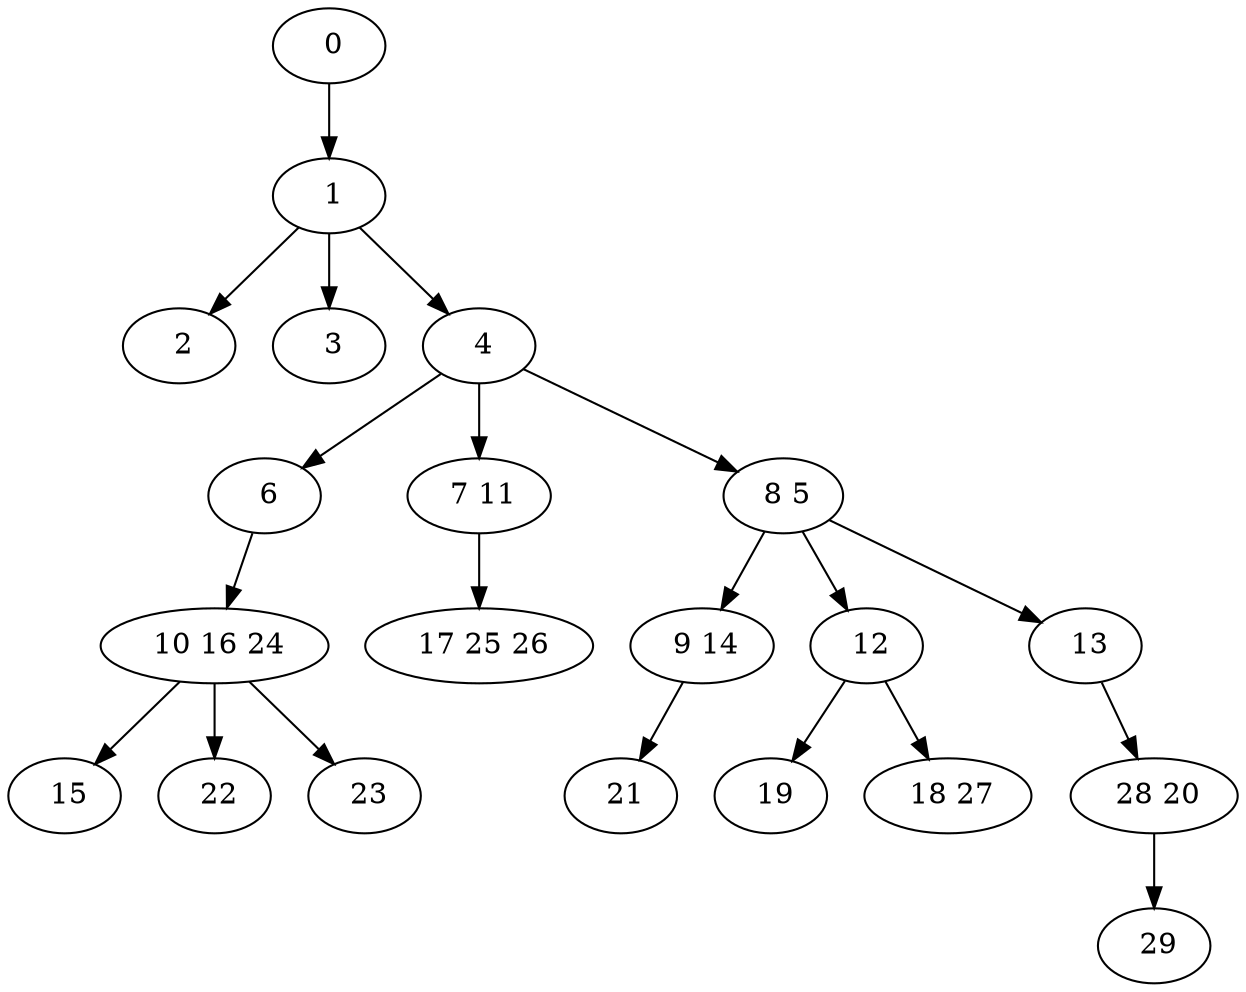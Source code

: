 digraph mytree {
" 0" -> " 1";
" 1" -> " 2";
" 1" -> " 3";
" 1" -> " 4";
" 2";
" 3";
" 4" -> " 6";
" 4" -> " 7 11";
" 4" -> " 8 5";
" 6" -> " 10 16 24";
" 7 11" -> " 17 25 26";
" 8 5" -> " 9 14";
" 8 5" -> " 12";
" 8 5" -> " 13";
" 10 16 24" -> " 15";
" 10 16 24" -> " 22";
" 10 16 24" -> " 23";
" 19";
" 17 25 26";
" 9 14" -> " 21";
" 21";
" 15";
" 12" -> " 19";
" 12" -> " 18 27";
" 18 27";
" 22";
" 23";
" 28 20" -> " 29";
" 29";
" 13" -> " 28 20";
}
